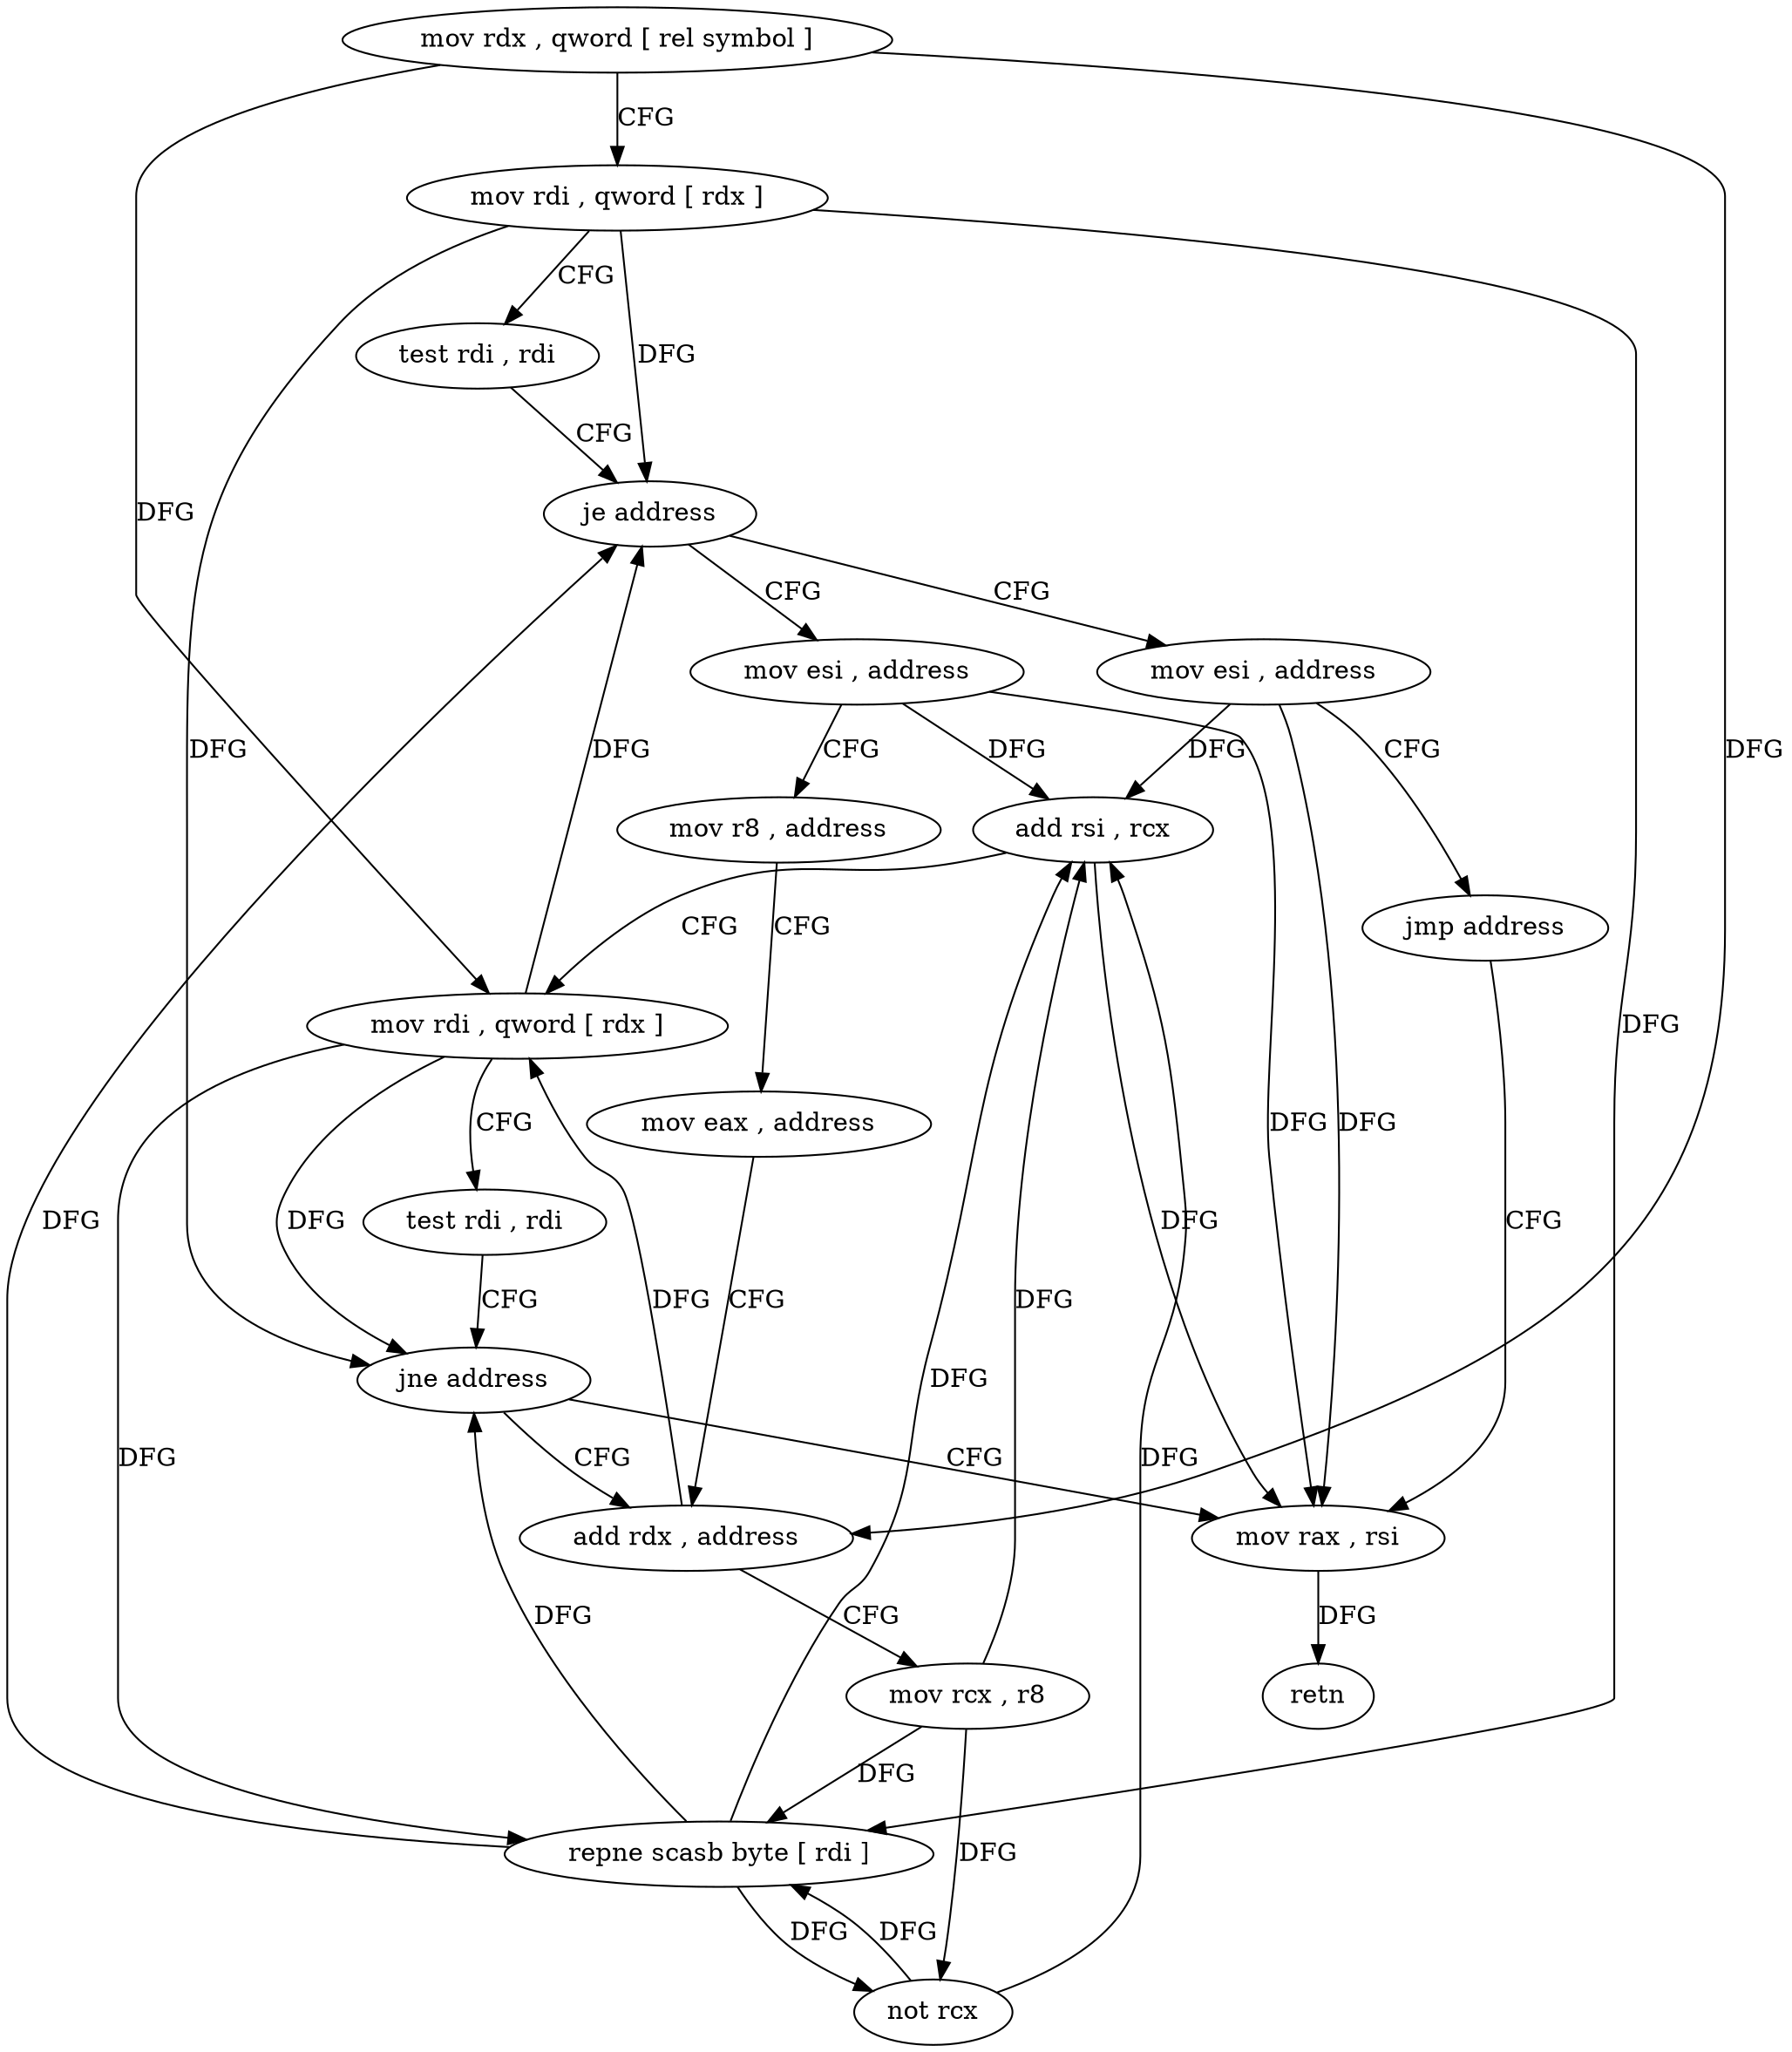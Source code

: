 digraph "func" {
"4257343" [label = "mov rdx , qword [ rel symbol ]" ]
"4257350" [label = "mov rdi , qword [ rdx ]" ]
"4257353" [label = "test rdi , rdi" ]
"4257356" [label = "je address" ]
"4257402" [label = "mov esi , address" ]
"4257358" [label = "mov esi , address" ]
"4257407" [label = "jmp address" ]
"4257398" [label = "mov rax , rsi" ]
"4257363" [label = "mov r8 , address" ]
"4257370" [label = "mov eax , address" ]
"4257375" [label = "add rdx , address" ]
"4257401" [label = "retn" ]
"4257379" [label = "mov rcx , r8" ]
"4257382" [label = "repne scasb byte [ rdi ]" ]
"4257384" [label = "not rcx" ]
"4257387" [label = "add rsi , rcx" ]
"4257390" [label = "mov rdi , qword [ rdx ]" ]
"4257393" [label = "test rdi , rdi" ]
"4257396" [label = "jne address" ]
"4257343" -> "4257350" [ label = "CFG" ]
"4257343" -> "4257375" [ label = "DFG" ]
"4257343" -> "4257390" [ label = "DFG" ]
"4257350" -> "4257353" [ label = "CFG" ]
"4257350" -> "4257356" [ label = "DFG" ]
"4257350" -> "4257382" [ label = "DFG" ]
"4257350" -> "4257396" [ label = "DFG" ]
"4257353" -> "4257356" [ label = "CFG" ]
"4257356" -> "4257402" [ label = "CFG" ]
"4257356" -> "4257358" [ label = "CFG" ]
"4257402" -> "4257407" [ label = "CFG" ]
"4257402" -> "4257398" [ label = "DFG" ]
"4257402" -> "4257387" [ label = "DFG" ]
"4257358" -> "4257363" [ label = "CFG" ]
"4257358" -> "4257398" [ label = "DFG" ]
"4257358" -> "4257387" [ label = "DFG" ]
"4257407" -> "4257398" [ label = "CFG" ]
"4257398" -> "4257401" [ label = "DFG" ]
"4257363" -> "4257370" [ label = "CFG" ]
"4257370" -> "4257375" [ label = "CFG" ]
"4257375" -> "4257379" [ label = "CFG" ]
"4257375" -> "4257390" [ label = "DFG" ]
"4257379" -> "4257382" [ label = "DFG" ]
"4257379" -> "4257384" [ label = "DFG" ]
"4257379" -> "4257387" [ label = "DFG" ]
"4257382" -> "4257384" [ label = "DFG" ]
"4257382" -> "4257356" [ label = "DFG" ]
"4257382" -> "4257387" [ label = "DFG" ]
"4257382" -> "4257396" [ label = "DFG" ]
"4257384" -> "4257387" [ label = "DFG" ]
"4257384" -> "4257382" [ label = "DFG" ]
"4257387" -> "4257390" [ label = "CFG" ]
"4257387" -> "4257398" [ label = "DFG" ]
"4257390" -> "4257393" [ label = "CFG" ]
"4257390" -> "4257356" [ label = "DFG" ]
"4257390" -> "4257382" [ label = "DFG" ]
"4257390" -> "4257396" [ label = "DFG" ]
"4257393" -> "4257396" [ label = "CFG" ]
"4257396" -> "4257375" [ label = "CFG" ]
"4257396" -> "4257398" [ label = "CFG" ]
}
